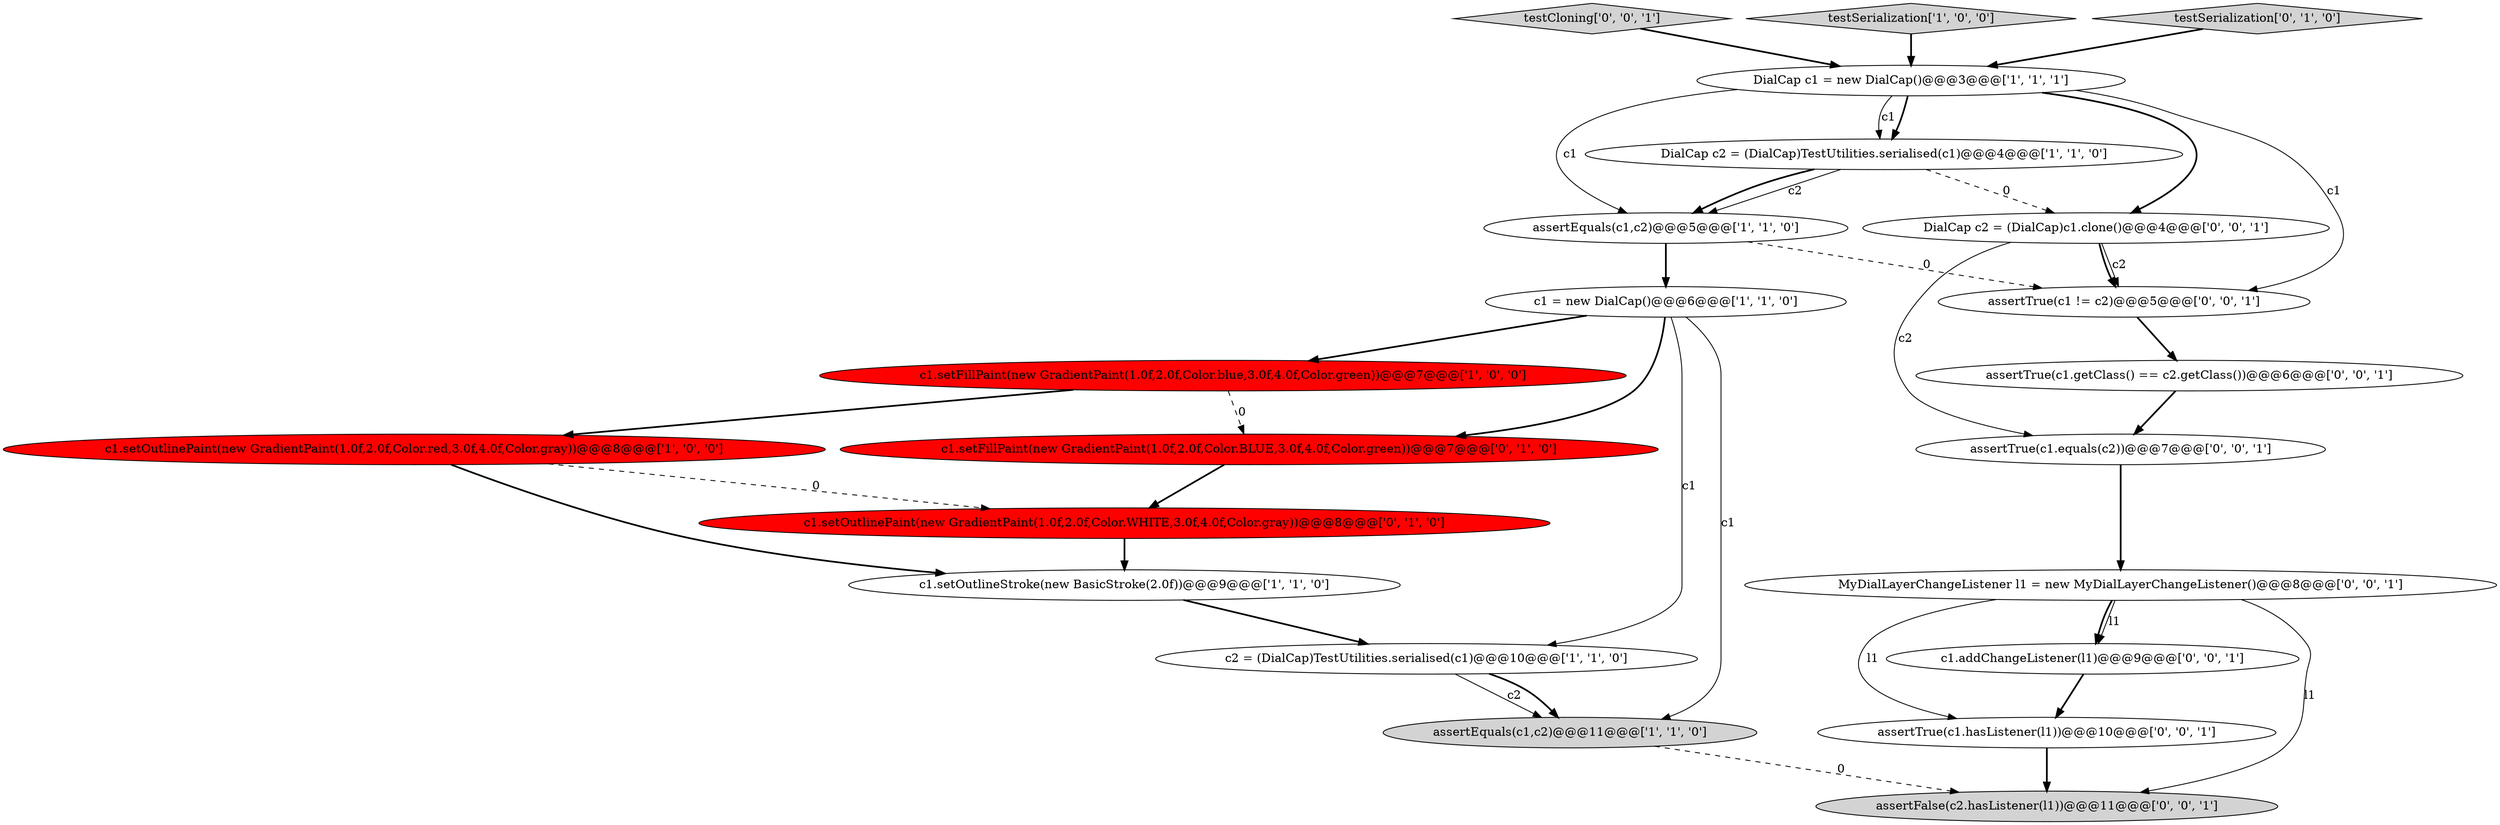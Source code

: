 digraph {
0 [style = filled, label = "DialCap c1 = new DialCap()@@@3@@@['1', '1', '1']", fillcolor = white, shape = ellipse image = "AAA0AAABBB1BBB"];
16 [style = filled, label = "assertTrue(c1.getClass() == c2.getClass())@@@6@@@['0', '0', '1']", fillcolor = white, shape = ellipse image = "AAA0AAABBB3BBB"];
14 [style = filled, label = "c1.addChangeListener(l1)@@@9@@@['0', '0', '1']", fillcolor = white, shape = ellipse image = "AAA0AAABBB3BBB"];
9 [style = filled, label = "DialCap c2 = (DialCap)TestUtilities.serialised(c1)@@@4@@@['1', '1', '0']", fillcolor = white, shape = ellipse image = "AAA0AAABBB1BBB"];
21 [style = filled, label = "assertTrue(c1 != c2)@@@5@@@['0', '0', '1']", fillcolor = white, shape = ellipse image = "AAA0AAABBB3BBB"];
20 [style = filled, label = "assertFalse(c2.hasListener(l1))@@@11@@@['0', '0', '1']", fillcolor = lightgray, shape = ellipse image = "AAA0AAABBB3BBB"];
7 [style = filled, label = "c1.setOutlineStroke(new BasicStroke(2.0f))@@@9@@@['1', '1', '0']", fillcolor = white, shape = ellipse image = "AAA0AAABBB1BBB"];
11 [style = filled, label = "c1.setOutlinePaint(new GradientPaint(1.0f,2.0f,Color.WHITE,3.0f,4.0f,Color.gray))@@@8@@@['0', '1', '0']", fillcolor = red, shape = ellipse image = "AAA1AAABBB2BBB"];
19 [style = filled, label = "assertTrue(c1.equals(c2))@@@7@@@['0', '0', '1']", fillcolor = white, shape = ellipse image = "AAA0AAABBB3BBB"];
6 [style = filled, label = "assertEquals(c1,c2)@@@5@@@['1', '1', '0']", fillcolor = white, shape = ellipse image = "AAA0AAABBB1BBB"];
5 [style = filled, label = "assertEquals(c1,c2)@@@11@@@['1', '1', '0']", fillcolor = lightgray, shape = ellipse image = "AAA0AAABBB1BBB"];
18 [style = filled, label = "testCloning['0', '0', '1']", fillcolor = lightgray, shape = diamond image = "AAA0AAABBB3BBB"];
8 [style = filled, label = "testSerialization['1', '0', '0']", fillcolor = lightgray, shape = diamond image = "AAA0AAABBB1BBB"];
2 [style = filled, label = "c1.setOutlinePaint(new GradientPaint(1.0f,2.0f,Color.red,3.0f,4.0f,Color.gray))@@@8@@@['1', '0', '0']", fillcolor = red, shape = ellipse image = "AAA1AAABBB1BBB"];
4 [style = filled, label = "c2 = (DialCap)TestUtilities.serialised(c1)@@@10@@@['1', '1', '0']", fillcolor = white, shape = ellipse image = "AAA0AAABBB1BBB"];
12 [style = filled, label = "c1.setFillPaint(new GradientPaint(1.0f,2.0f,Color.BLUE,3.0f,4.0f,Color.green))@@@7@@@['0', '1', '0']", fillcolor = red, shape = ellipse image = "AAA1AAABBB2BBB"];
10 [style = filled, label = "testSerialization['0', '1', '0']", fillcolor = lightgray, shape = diamond image = "AAA0AAABBB2BBB"];
17 [style = filled, label = "assertTrue(c1.hasListener(l1))@@@10@@@['0', '0', '1']", fillcolor = white, shape = ellipse image = "AAA0AAABBB3BBB"];
1 [style = filled, label = "c1.setFillPaint(new GradientPaint(1.0f,2.0f,Color.blue,3.0f,4.0f,Color.green))@@@7@@@['1', '0', '0']", fillcolor = red, shape = ellipse image = "AAA1AAABBB1BBB"];
15 [style = filled, label = "DialCap c2 = (DialCap)c1.clone()@@@4@@@['0', '0', '1']", fillcolor = white, shape = ellipse image = "AAA0AAABBB3BBB"];
13 [style = filled, label = "MyDialLayerChangeListener l1 = new MyDialLayerChangeListener()@@@8@@@['0', '0', '1']", fillcolor = white, shape = ellipse image = "AAA0AAABBB3BBB"];
3 [style = filled, label = "c1 = new DialCap()@@@6@@@['1', '1', '0']", fillcolor = white, shape = ellipse image = "AAA0AAABBB1BBB"];
0->21 [style = solid, label="c1"];
15->19 [style = solid, label="c2"];
6->3 [style = bold, label=""];
6->21 [style = dashed, label="0"];
0->9 [style = bold, label=""];
4->5 [style = solid, label="c2"];
3->1 [style = bold, label=""];
15->21 [style = bold, label=""];
12->11 [style = bold, label=""];
0->9 [style = solid, label="c1"];
14->17 [style = bold, label=""];
15->21 [style = solid, label="c2"];
13->17 [style = solid, label="l1"];
7->4 [style = bold, label=""];
3->12 [style = bold, label=""];
16->19 [style = bold, label=""];
9->6 [style = solid, label="c2"];
0->15 [style = bold, label=""];
9->6 [style = bold, label=""];
5->20 [style = dashed, label="0"];
0->6 [style = solid, label="c1"];
8->0 [style = bold, label=""];
1->12 [style = dashed, label="0"];
19->13 [style = bold, label=""];
10->0 [style = bold, label=""];
13->14 [style = solid, label="l1"];
3->4 [style = solid, label="c1"];
21->16 [style = bold, label=""];
2->11 [style = dashed, label="0"];
1->2 [style = bold, label=""];
2->7 [style = bold, label=""];
3->5 [style = solid, label="c1"];
4->5 [style = bold, label=""];
13->14 [style = bold, label=""];
18->0 [style = bold, label=""];
11->7 [style = bold, label=""];
9->15 [style = dashed, label="0"];
17->20 [style = bold, label=""];
13->20 [style = solid, label="l1"];
}
